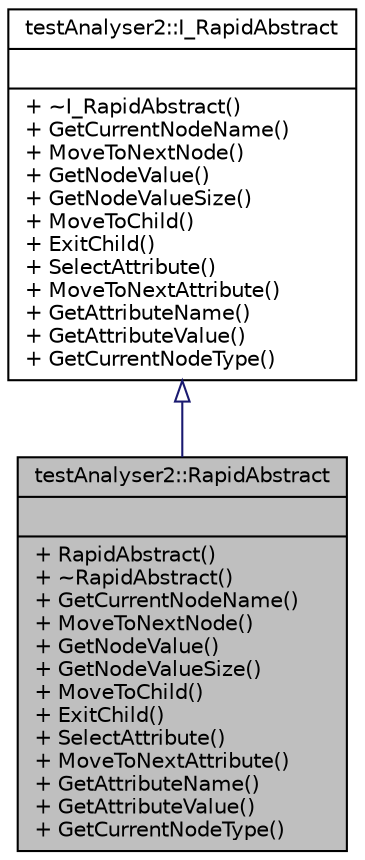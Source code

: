 digraph "testAnalyser2::RapidAbstract"
{
 // INTERACTIVE_SVG=YES
 // LATEX_PDF_SIZE
  edge [fontname="Helvetica",fontsize="10",labelfontname="Helvetica",labelfontsize="10"];
  node [fontname="Helvetica",fontsize="10",shape=record];
  Node0 [label="{testAnalyser2::RapidAbstract\n||+ RapidAbstract()\l+ ~RapidAbstract()\l+ GetCurrentNodeName()\l+ MoveToNextNode()\l+ GetNodeValue()\l+ GetNodeValueSize()\l+ MoveToChild()\l+ ExitChild()\l+ SelectAttribute()\l+ MoveToNextAttribute()\l+ GetAttributeName()\l+ GetAttributeValue()\l+ GetCurrentNodeType()\l}",height=0.2,width=0.4,color="black", fillcolor="grey75", style="filled", fontcolor="black",tooltip=" "];
  Node1 -> Node0 [dir="back",color="midnightblue",fontsize="10",style="solid",arrowtail="onormal"];
  Node1 [label="{testAnalyser2::I_RapidAbstract\n||+ ~I_RapidAbstract()\l+ GetCurrentNodeName()\l+ MoveToNextNode()\l+ GetNodeValue()\l+ GetNodeValueSize()\l+ MoveToChild()\l+ ExitChild()\l+ SelectAttribute()\l+ MoveToNextAttribute()\l+ GetAttributeName()\l+ GetAttributeValue()\l+ GetCurrentNodeType()\l}",height=0.2,width=0.4,color="black", fillcolor="white", style="filled",URL="$df/dc3/classtestAnalyser2_1_1I__RapidAbstract.html",tooltip=" "];
}
